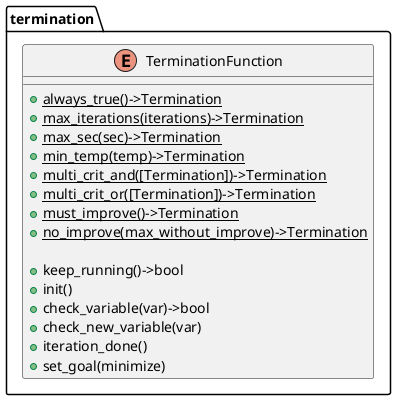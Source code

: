 @startuml
    package termination{
        Enum TerminationFunction{
            +{static} always_true()->Termination
            +{static} max_iterations(iterations)->Termination
            +{static} max_sec(sec)->Termination
            +{static} min_temp(temp)->Termination
            +{static} multi_crit_and([Termination])->Termination
            +{static} multi_crit_or([Termination])->Termination
            +{static} must_improve()->Termination
            +{static} no_improve(max_without_improve)->Termination
        
            +keep_running()->bool
            +init()
            +check_variable(var)->bool
            +check_new_variable(var)
            +iteration_done()
            +set_goal(minimize)
        }
    }
@enduml